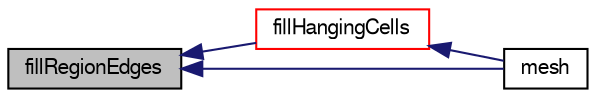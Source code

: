 digraph "fillRegionEdges"
{
  bgcolor="transparent";
  edge [fontname="FreeSans",fontsize="10",labelfontname="FreeSans",labelfontsize="10"];
  node [fontname="FreeSans",fontsize="10",shape=record];
  rankdir="LR";
  Node1925 [label="fillRegionEdges",height=0.2,width=0.4,color="black", fillcolor="grey75", style="filled", fontcolor="black"];
  Node1925 -> Node1926 [dir="back",color="midnightblue",fontsize="10",style="solid",fontname="FreeSans"];
  Node1926 [label="fillHangingCells",height=0.2,width=0.4,color="red",URL="$a24950.html#a164b66cd3f5201626cbc87b0799c6269",tooltip="Find hanging cells (cells with all points on outside) and set their. "];
  Node1926 -> Node1928 [dir="back",color="midnightblue",fontsize="10",style="solid",fontname="FreeSans"];
  Node1928 [label="mesh",height=0.2,width=0.4,color="black",URL="$a24950.html#ae78c91f8ff731c07ccc4351d9fe861ba"];
  Node1925 -> Node1928 [dir="back",color="midnightblue",fontsize="10",style="solid",fontname="FreeSans"];
}
